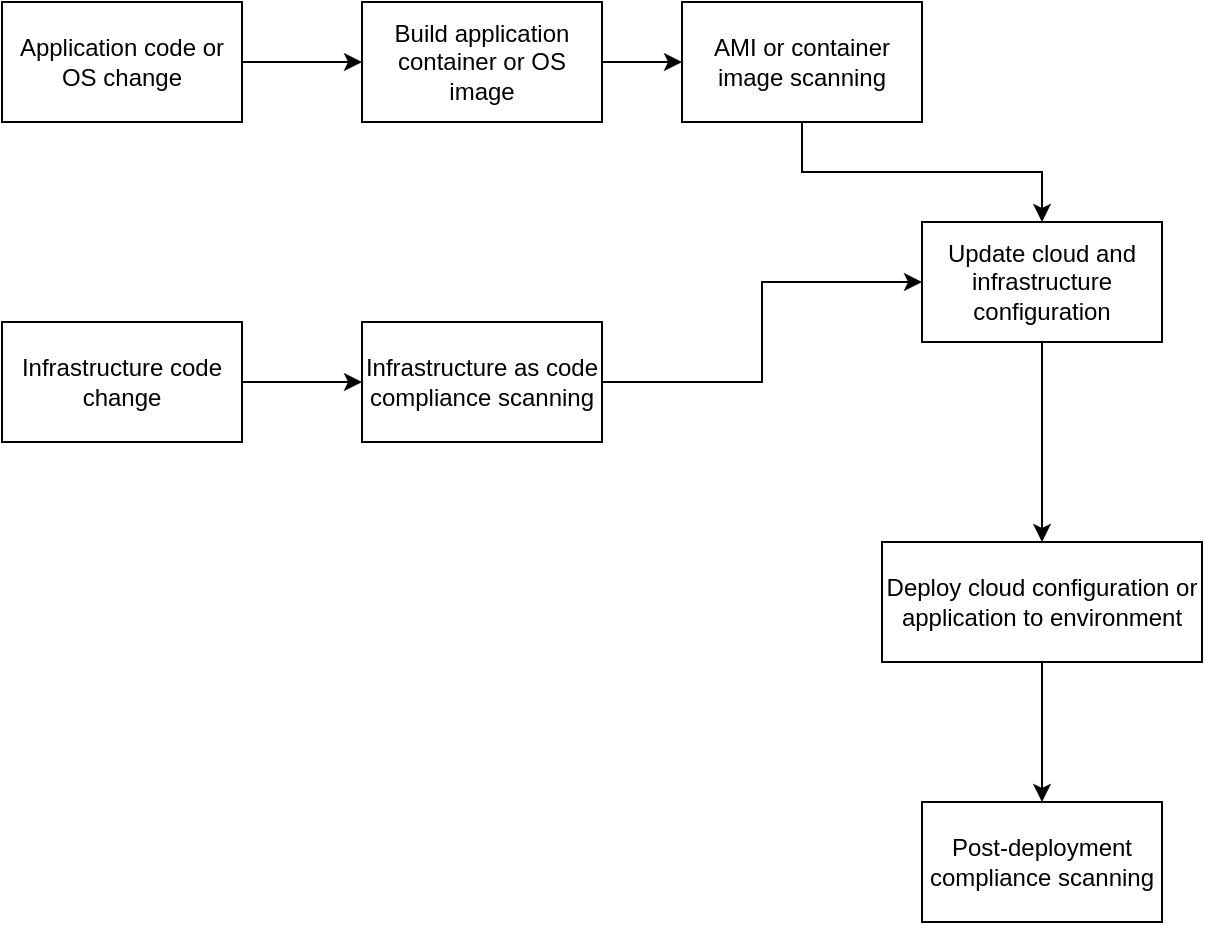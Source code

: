 <mxfile version="24.7.16">
  <diagram name="Page-1" id="W0En0Z21Fk9tmpfEYtqw">
    <mxGraphModel dx="1167" dy="643" grid="1" gridSize="10" guides="1" tooltips="1" connect="1" arrows="1" fold="1" page="1" pageScale="1" pageWidth="1169" pageHeight="827" math="0" shadow="0">
      <root>
        <mxCell id="0" />
        <mxCell id="1" parent="0" />
        <mxCell id="N5IzqFb8l0YeBt8PPd-b-9" value="" style="edgeStyle=orthogonalEdgeStyle;rounded=0;orthogonalLoop=1;jettySize=auto;html=1;" edge="1" parent="1" source="N5IzqFb8l0YeBt8PPd-b-1" target="N5IzqFb8l0YeBt8PPd-b-3">
          <mxGeometry relative="1" as="geometry" />
        </mxCell>
        <mxCell id="N5IzqFb8l0YeBt8PPd-b-1" value="Application code or OS change" style="rounded=0;whiteSpace=wrap;html=1;" vertex="1" parent="1">
          <mxGeometry x="100" y="90" width="120" height="60" as="geometry" />
        </mxCell>
        <mxCell id="N5IzqFb8l0YeBt8PPd-b-11" value="" style="edgeStyle=orthogonalEdgeStyle;rounded=0;orthogonalLoop=1;jettySize=auto;html=1;" edge="1" parent="1" source="N5IzqFb8l0YeBt8PPd-b-2" target="N5IzqFb8l0YeBt8PPd-b-7">
          <mxGeometry relative="1" as="geometry" />
        </mxCell>
        <mxCell id="N5IzqFb8l0YeBt8PPd-b-2" value="Infrastructure code change" style="rounded=0;whiteSpace=wrap;html=1;" vertex="1" parent="1">
          <mxGeometry x="100" y="250" width="120" height="60" as="geometry" />
        </mxCell>
        <mxCell id="N5IzqFb8l0YeBt8PPd-b-10" value="" style="edgeStyle=orthogonalEdgeStyle;rounded=0;orthogonalLoop=1;jettySize=auto;html=1;" edge="1" parent="1" source="N5IzqFb8l0YeBt8PPd-b-3" target="N5IzqFb8l0YeBt8PPd-b-6">
          <mxGeometry relative="1" as="geometry" />
        </mxCell>
        <mxCell id="N5IzqFb8l0YeBt8PPd-b-3" value="Build application container or OS image" style="rounded=0;whiteSpace=wrap;html=1;" vertex="1" parent="1">
          <mxGeometry x="280" y="90" width="120" height="60" as="geometry" />
        </mxCell>
        <mxCell id="N5IzqFb8l0YeBt8PPd-b-14" value="" style="edgeStyle=orthogonalEdgeStyle;rounded=0;orthogonalLoop=1;jettySize=auto;html=1;" edge="1" parent="1" source="N5IzqFb8l0YeBt8PPd-b-4" target="N5IzqFb8l0YeBt8PPd-b-5">
          <mxGeometry relative="1" as="geometry" />
        </mxCell>
        <mxCell id="N5IzqFb8l0YeBt8PPd-b-4" value="Update cloud and infrastructure configuration" style="rounded=0;whiteSpace=wrap;html=1;" vertex="1" parent="1">
          <mxGeometry x="560" y="200" width="120" height="60" as="geometry" />
        </mxCell>
        <mxCell id="N5IzqFb8l0YeBt8PPd-b-15" value="" style="edgeStyle=orthogonalEdgeStyle;rounded=0;orthogonalLoop=1;jettySize=auto;html=1;" edge="1" parent="1" source="N5IzqFb8l0YeBt8PPd-b-5" target="N5IzqFb8l0YeBt8PPd-b-8">
          <mxGeometry relative="1" as="geometry" />
        </mxCell>
        <mxCell id="N5IzqFb8l0YeBt8PPd-b-5" value="Deploy cloud configuration or application to environment" style="rounded=0;whiteSpace=wrap;html=1;" vertex="1" parent="1">
          <mxGeometry x="540" y="360" width="160" height="60" as="geometry" />
        </mxCell>
        <mxCell id="N5IzqFb8l0YeBt8PPd-b-13" style="edgeStyle=orthogonalEdgeStyle;rounded=0;orthogonalLoop=1;jettySize=auto;html=1;" edge="1" parent="1" source="N5IzqFb8l0YeBt8PPd-b-6" target="N5IzqFb8l0YeBt8PPd-b-4">
          <mxGeometry relative="1" as="geometry" />
        </mxCell>
        <mxCell id="N5IzqFb8l0YeBt8PPd-b-6" value="AMI or container image scanning" style="rounded=0;whiteSpace=wrap;html=1;" vertex="1" parent="1">
          <mxGeometry x="440" y="90" width="120" height="60" as="geometry" />
        </mxCell>
        <mxCell id="N5IzqFb8l0YeBt8PPd-b-12" style="edgeStyle=orthogonalEdgeStyle;rounded=0;orthogonalLoop=1;jettySize=auto;html=1;entryX=0;entryY=0.5;entryDx=0;entryDy=0;" edge="1" parent="1" source="N5IzqFb8l0YeBt8PPd-b-7" target="N5IzqFb8l0YeBt8PPd-b-4">
          <mxGeometry relative="1" as="geometry" />
        </mxCell>
        <mxCell id="N5IzqFb8l0YeBt8PPd-b-7" value="Infrastructure as code compliance scanning" style="rounded=0;whiteSpace=wrap;html=1;" vertex="1" parent="1">
          <mxGeometry x="280" y="250" width="120" height="60" as="geometry" />
        </mxCell>
        <mxCell id="N5IzqFb8l0YeBt8PPd-b-8" value="Post-deployment compliance scanning" style="rounded=0;whiteSpace=wrap;html=1;" vertex="1" parent="1">
          <mxGeometry x="560" y="490" width="120" height="60" as="geometry" />
        </mxCell>
      </root>
    </mxGraphModel>
  </diagram>
</mxfile>
